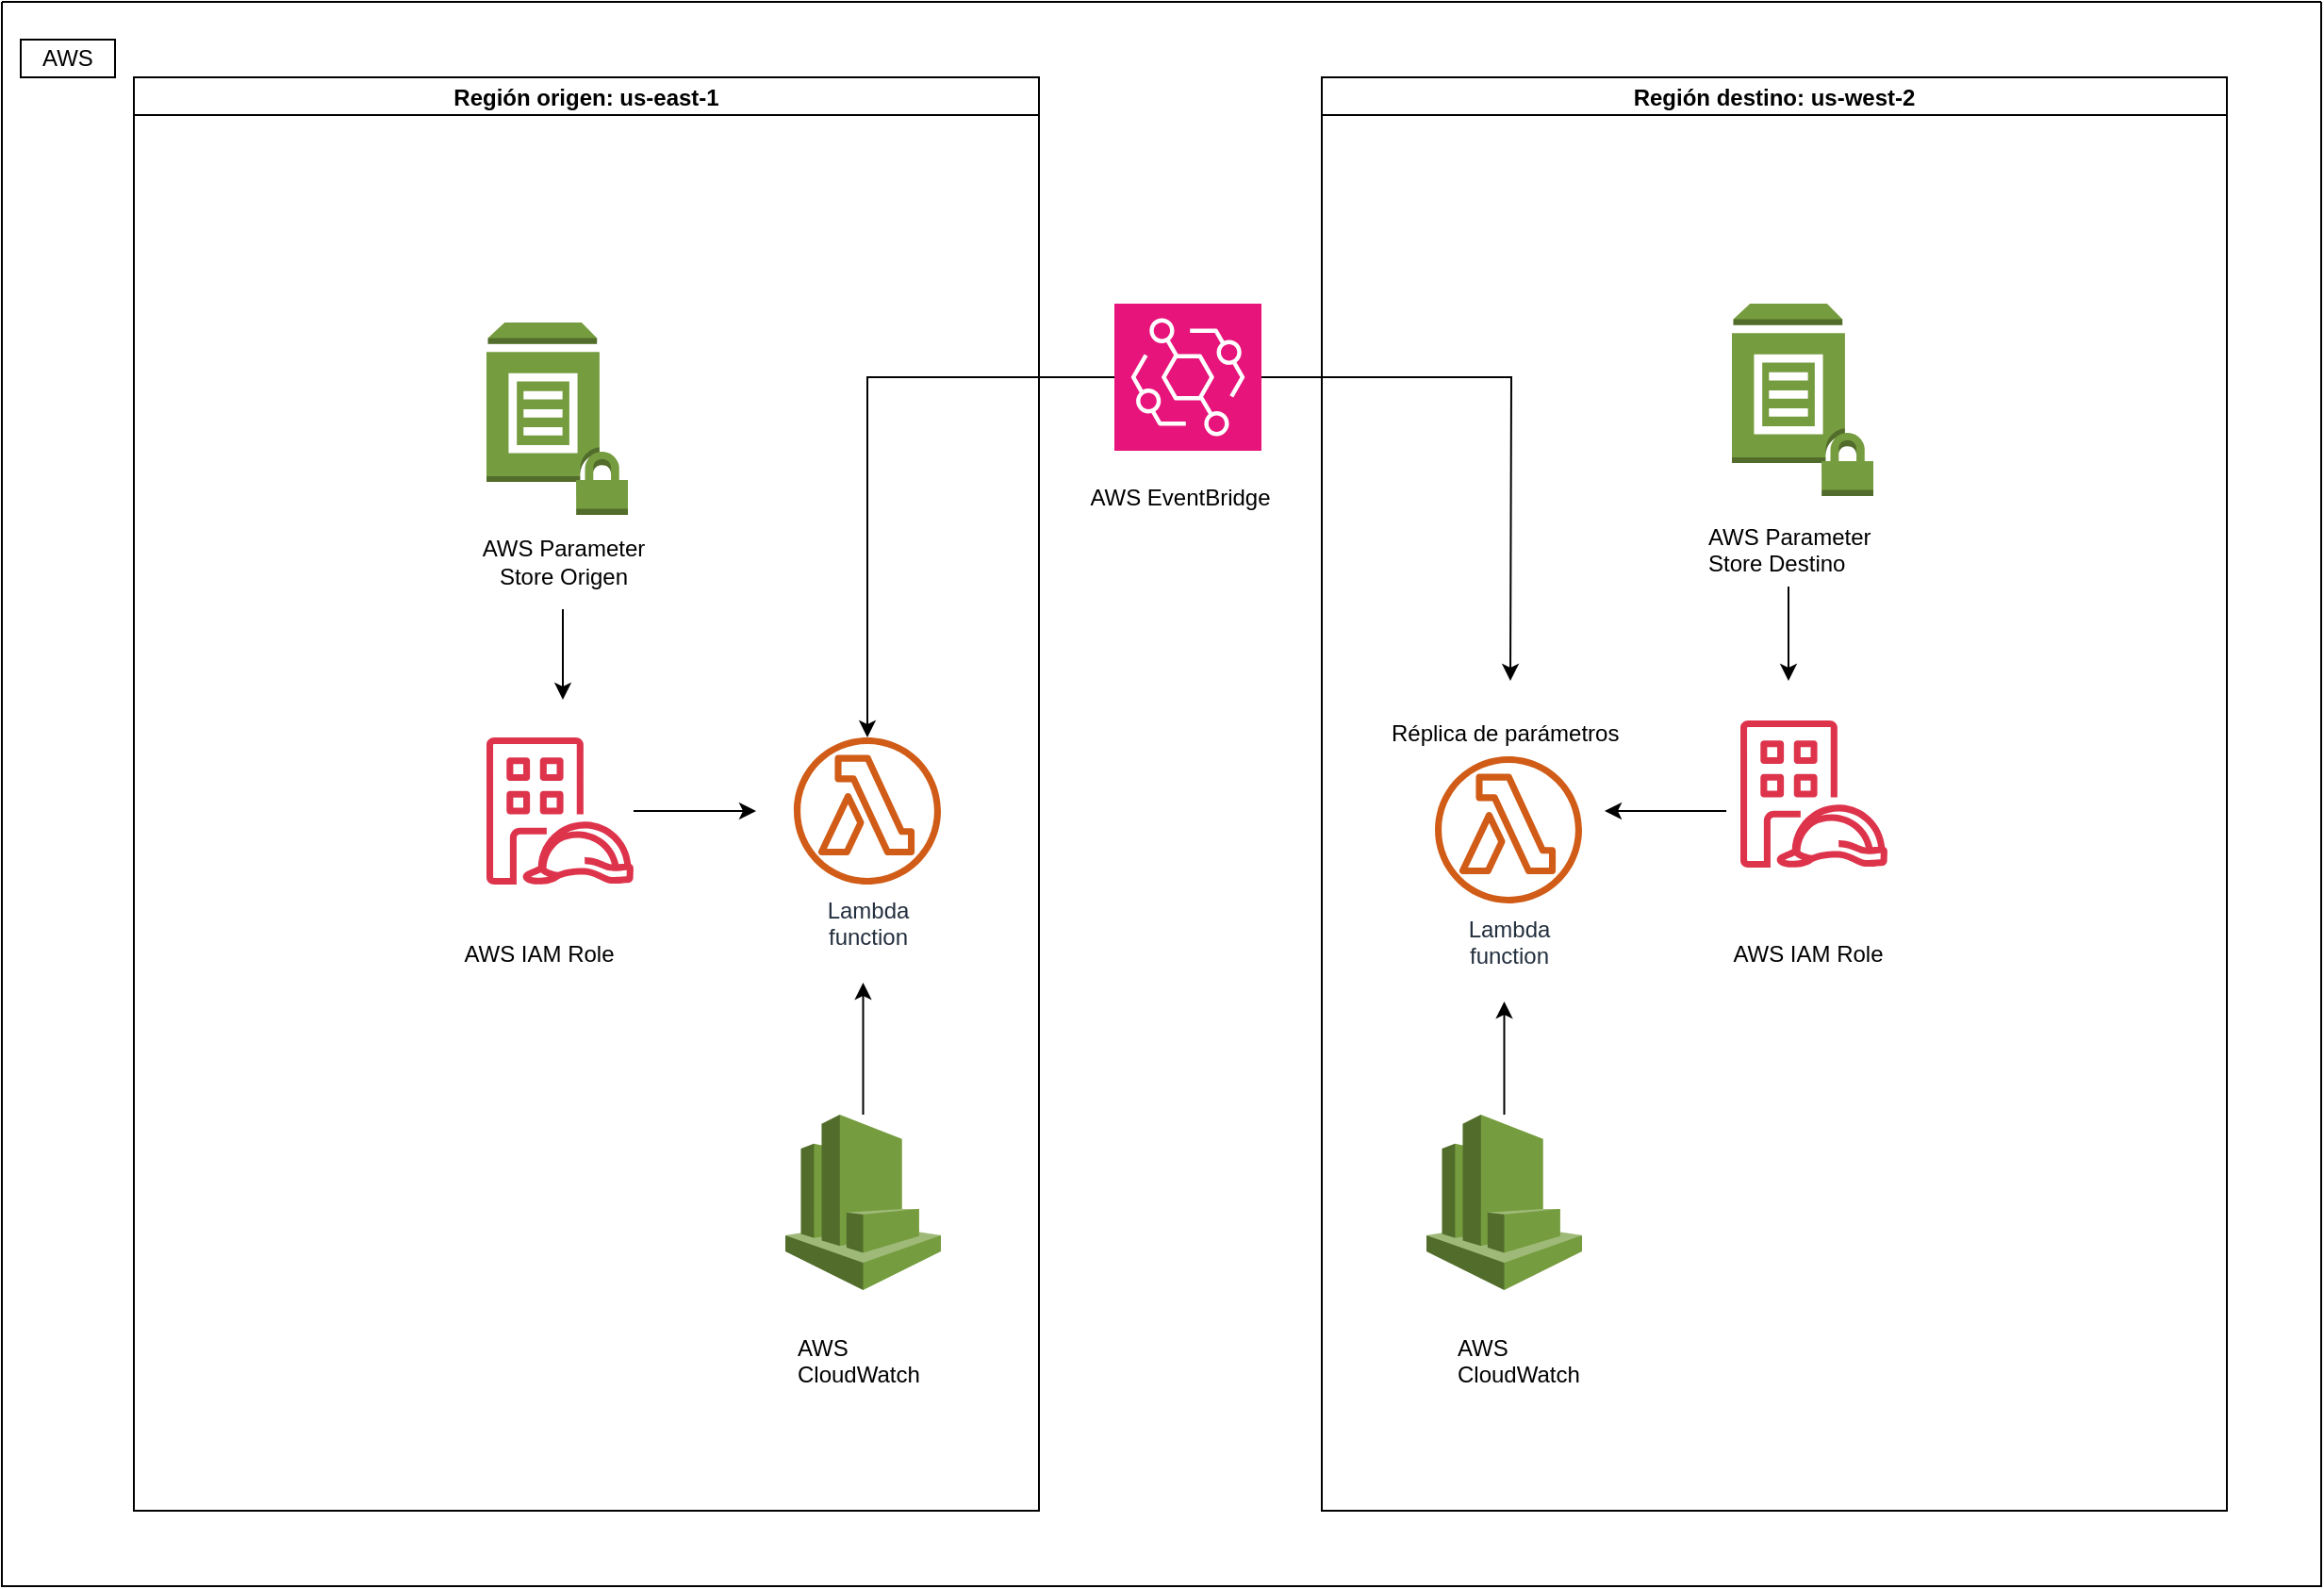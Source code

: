 <mxfile version="24.7.1" type="github">
  <diagram id="Ht1M8jgEwFfnCIfOTk4-" name="Page-1">
    <mxGraphModel dx="1323" dy="1207" grid="1" gridSize="10" guides="1" tooltips="1" connect="1" arrows="1" fold="1" page="1" pageScale="1" pageWidth="1169" pageHeight="827" background="#ffffff" math="0" shadow="0">
      <root>
        <mxCell id="0" />
        <mxCell id="1" parent="0" />
        <mxCell id="wMUD5X-A9GFCYnmL9H_o-32" style="edgeStyle=orthogonalEdgeStyle;rounded=0;orthogonalLoop=1;jettySize=auto;html=1;" edge="1" parent="1" source="VYMYHPz4Sc5OkGbCSFCF-7" target="wMUD5X-A9GFCYnmL9H_o-9">
          <mxGeometry relative="1" as="geometry" />
        </mxCell>
        <mxCell id="wMUD5X-A9GFCYnmL9H_o-33" style="edgeStyle=orthogonalEdgeStyle;rounded=0;orthogonalLoop=1;jettySize=auto;html=1;" edge="1" parent="1" source="VYMYHPz4Sc5OkGbCSFCF-7">
          <mxGeometry relative="1" as="geometry">
            <mxPoint x="910" y="360" as="targetPoint" />
          </mxGeometry>
        </mxCell>
        <mxCell id="VYMYHPz4Sc5OkGbCSFCF-7" value="" style="sketch=0;points=[[0,0,0],[0.25,0,0],[0.5,0,0],[0.75,0,0],[1,0,0],[0,1,0],[0.25,1,0],[0.5,1,0],[0.75,1,0],[1,1,0],[0,0.25,0],[0,0.5,0],[0,0.75,0],[1,0.25,0],[1,0.5,0],[1,0.75,0]];outlineConnect=0;fontColor=#232F3E;fillColor=#E7157B;strokeColor=#ffffff;dashed=0;verticalLabelPosition=bottom;verticalAlign=top;align=center;html=1;fontSize=12;fontStyle=0;aspect=fixed;shape=mxgraph.aws4.resourceIcon;resIcon=mxgraph.aws4.eventbridge;" parent="1" vertex="1">
          <mxGeometry x="700" y="160" width="78" height="78" as="geometry" />
        </mxCell>
        <mxCell id="VYMYHPz4Sc5OkGbCSFCF-8" value="AWS EventBridge" style="ellipse;whiteSpace=wrap;html=1;strokeColor=none;" parent="1" vertex="1">
          <mxGeometry x="680" y="238" width="110" height="50" as="geometry" />
        </mxCell>
        <mxCell id="wMUD5X-A9GFCYnmL9H_o-1" value="Región origen: us-east-1" style="swimlane;startSize=20;horizontal=1;containerType=tree;" vertex="1" parent="1">
          <mxGeometry x="180" y="40" width="480" height="760" as="geometry" />
        </mxCell>
        <mxCell id="wMUD5X-A9GFCYnmL9H_o-9" value="Lambda&lt;br&gt;function" style="outlineConnect=0;fontColor=#232F3E;gradientColor=none;fillColor=#D05C17;strokeColor=none;dashed=0;verticalLabelPosition=bottom;verticalAlign=top;align=center;html=1;fontSize=12;fontStyle=0;aspect=fixed;pointerEvents=1;shape=mxgraph.aws4.lambda_function;labelBackgroundColor=#ffffff;" vertex="1" parent="wMUD5X-A9GFCYnmL9H_o-1">
          <mxGeometry x="350" y="350" width="78" height="78" as="geometry" />
        </mxCell>
        <mxCell id="VYMYHPz4Sc5OkGbCSFCF-1" value="" style="outlineConnect=0;dashed=0;verticalLabelPosition=bottom;verticalAlign=top;align=center;html=1;shape=mxgraph.aws3.parameter_store;fillColor=#759C3E;gradientColor=none;" parent="wMUD5X-A9GFCYnmL9H_o-1" vertex="1">
          <mxGeometry x="187" y="130" width="75" height="102" as="geometry" />
        </mxCell>
        <mxCell id="wMUD5X-A9GFCYnmL9H_o-31" style="edgeStyle=orthogonalEdgeStyle;rounded=0;orthogonalLoop=1;jettySize=auto;html=1;" edge="1" parent="wMUD5X-A9GFCYnmL9H_o-1" source="VYMYHPz4Sc5OkGbCSFCF-5">
          <mxGeometry relative="1" as="geometry">
            <mxPoint x="227.5" y="330" as="targetPoint" />
          </mxGeometry>
        </mxCell>
        <mxCell id="VYMYHPz4Sc5OkGbCSFCF-5" value="AWS Parameter Store Origen" style="ellipse;whiteSpace=wrap;html=1;strokeColor=none;" parent="wMUD5X-A9GFCYnmL9H_o-1" vertex="1">
          <mxGeometry x="172.5" y="232" width="110" height="50" as="geometry" />
        </mxCell>
        <mxCell id="wMUD5X-A9GFCYnmL9H_o-17" style="edgeStyle=orthogonalEdgeStyle;rounded=0;orthogonalLoop=1;jettySize=auto;html=1;" edge="1" parent="wMUD5X-A9GFCYnmL9H_o-1" source="VYMYHPz4Sc5OkGbCSFCF-16">
          <mxGeometry relative="1" as="geometry">
            <mxPoint x="330" y="389" as="targetPoint" />
          </mxGeometry>
        </mxCell>
        <mxCell id="VYMYHPz4Sc5OkGbCSFCF-16" value="" style="sketch=0;outlineConnect=0;fontColor=#232F3E;gradientColor=none;fillColor=#DD344C;strokeColor=none;dashed=0;verticalLabelPosition=bottom;verticalAlign=top;align=center;html=1;fontSize=12;fontStyle=0;aspect=fixed;pointerEvents=1;shape=mxgraph.aws4.identity_access_management_iam_roles_anywhere;" parent="wMUD5X-A9GFCYnmL9H_o-1" vertex="1">
          <mxGeometry x="187" y="350" width="78" height="78" as="geometry" />
        </mxCell>
        <mxCell id="VYMYHPz4Sc5OkGbCSFCF-18" value="AWS IAM Role" style="ellipse;whiteSpace=wrap;html=1;strokeColor=none;" parent="wMUD5X-A9GFCYnmL9H_o-1" vertex="1">
          <mxGeometry x="160" y="440" width="110" height="50" as="geometry" />
        </mxCell>
        <mxCell id="wMUD5X-A9GFCYnmL9H_o-24" style="edgeStyle=orthogonalEdgeStyle;rounded=0;orthogonalLoop=1;jettySize=auto;html=1;" edge="1" parent="wMUD5X-A9GFCYnmL9H_o-1" source="wMUD5X-A9GFCYnmL9H_o-22">
          <mxGeometry relative="1" as="geometry">
            <mxPoint x="386.75" y="480" as="targetPoint" />
          </mxGeometry>
        </mxCell>
        <mxCell id="wMUD5X-A9GFCYnmL9H_o-22" value="" style="outlineConnect=0;dashed=0;verticalLabelPosition=bottom;verticalAlign=top;align=center;html=1;shape=mxgraph.aws3.cloudwatch;fillColor=#759C3E;gradientColor=none;" vertex="1" parent="wMUD5X-A9GFCYnmL9H_o-1">
          <mxGeometry x="345.5" y="550" width="82.5" height="93" as="geometry" />
        </mxCell>
        <mxCell id="wMUD5X-A9GFCYnmL9H_o-23" value="AWS CloudWatch" style="text;whiteSpace=wrap;" vertex="1" parent="wMUD5X-A9GFCYnmL9H_o-1">
          <mxGeometry x="350" y="660" width="90" height="40" as="geometry" />
        </mxCell>
        <mxCell id="wMUD5X-A9GFCYnmL9H_o-6" value="Región destino: us-west-2" style="swimlane;startSize=20;horizontal=1;containerType=tree;swimlaneFillColor=none;labelBackgroundColor=default;" vertex="1" parent="1">
          <mxGeometry x="810" y="40" width="480" height="760" as="geometry" />
        </mxCell>
        <mxCell id="VYMYHPz4Sc5OkGbCSFCF-20" value="" style="outlineConnect=0;dashed=0;verticalLabelPosition=bottom;verticalAlign=top;align=center;html=1;shape=mxgraph.aws3.parameter_store;fillColor=#759C3E;gradientColor=none;" parent="wMUD5X-A9GFCYnmL9H_o-6" vertex="1">
          <mxGeometry x="217.5" y="120" width="75" height="102" as="geometry" />
        </mxCell>
        <mxCell id="wMUD5X-A9GFCYnmL9H_o-30" style="edgeStyle=orthogonalEdgeStyle;rounded=0;orthogonalLoop=1;jettySize=auto;html=1;" edge="1" parent="wMUD5X-A9GFCYnmL9H_o-6" source="VYMYHPz4Sc5OkGbCSFCF-19">
          <mxGeometry relative="1" as="geometry">
            <mxPoint x="247.5" y="320" as="targetPoint" />
          </mxGeometry>
        </mxCell>
        <mxCell id="VYMYHPz4Sc5OkGbCSFCF-19" value="AWS Parameter Store Destino" style="text;whiteSpace=wrap;" parent="wMUD5X-A9GFCYnmL9H_o-6" vertex="1">
          <mxGeometry x="202.5" y="230" width="90" height="40" as="geometry" />
        </mxCell>
        <mxCell id="wMUD5X-A9GFCYnmL9H_o-25" style="edgeStyle=orthogonalEdgeStyle;rounded=0;orthogonalLoop=1;jettySize=auto;html=1;" edge="1" parent="wMUD5X-A9GFCYnmL9H_o-6" source="VYMYHPz4Sc5OkGbCSFCF-29">
          <mxGeometry relative="1" as="geometry">
            <mxPoint x="96.75" y="490" as="targetPoint" />
          </mxGeometry>
        </mxCell>
        <mxCell id="VYMYHPz4Sc5OkGbCSFCF-29" value="" style="outlineConnect=0;dashed=0;verticalLabelPosition=bottom;verticalAlign=top;align=center;html=1;shape=mxgraph.aws3.cloudwatch;fillColor=#759C3E;gradientColor=none;" parent="wMUD5X-A9GFCYnmL9H_o-6" vertex="1">
          <mxGeometry x="55.5" y="550" width="82.5" height="93" as="geometry" />
        </mxCell>
        <mxCell id="VYMYHPz4Sc5OkGbCSFCF-30" value="AWS CloudWatch" style="text;whiteSpace=wrap;" parent="wMUD5X-A9GFCYnmL9H_o-6" vertex="1">
          <mxGeometry x="70" y="660" width="90" height="40" as="geometry" />
        </mxCell>
        <mxCell id="UEzPUAAOIrF-is8g5C7q-115" value="Lambda&lt;br&gt;function" style="outlineConnect=0;fontColor=#232F3E;gradientColor=none;fillColor=#D05C17;strokeColor=none;dashed=0;verticalLabelPosition=bottom;verticalAlign=top;align=center;html=1;fontSize=12;fontStyle=0;aspect=fixed;pointerEvents=1;shape=mxgraph.aws4.lambda_function;labelBackgroundColor=#ffffff;" parent="wMUD5X-A9GFCYnmL9H_o-6" vertex="1">
          <mxGeometry x="60" y="360" width="78" height="78" as="geometry" />
        </mxCell>
        <mxCell id="wMUD5X-A9GFCYnmL9H_o-21" style="edgeStyle=orthogonalEdgeStyle;rounded=0;orthogonalLoop=1;jettySize=auto;html=1;" edge="1" parent="wMUD5X-A9GFCYnmL9H_o-6">
          <mxGeometry relative="1" as="geometry">
            <mxPoint x="150" y="389" as="targetPoint" />
            <mxPoint x="214.536" y="389" as="sourcePoint" />
          </mxGeometry>
        </mxCell>
        <mxCell id="wMUD5X-A9GFCYnmL9H_o-12" value="AWS IAM Role" style="ellipse;whiteSpace=wrap;html=1;strokeColor=none;" vertex="1" parent="wMUD5X-A9GFCYnmL9H_o-6">
          <mxGeometry x="202.5" y="440" width="110" height="50" as="geometry" />
        </mxCell>
        <mxCell id="wMUD5X-A9GFCYnmL9H_o-26" value="" style="sketch=0;outlineConnect=0;fontColor=#232F3E;gradientColor=none;fillColor=#DD344C;strokeColor=none;dashed=0;verticalLabelPosition=bottom;verticalAlign=top;align=center;html=1;fontSize=12;fontStyle=0;aspect=fixed;pointerEvents=1;shape=mxgraph.aws4.identity_access_management_iam_roles_anywhere;" vertex="1" parent="wMUD5X-A9GFCYnmL9H_o-6">
          <mxGeometry x="222" y="341" width="78" height="78" as="geometry" />
        </mxCell>
        <mxCell id="wMUD5X-A9GFCYnmL9H_o-36" value="" style="swimlane;startSize=0;" vertex="1" parent="1">
          <mxGeometry x="110" width="1230" height="840" as="geometry" />
        </mxCell>
        <mxCell id="wMUD5X-A9GFCYnmL9H_o-39" value="AWS" style="rounded=0;whiteSpace=wrap;html=1;labelBackgroundColor=default;" vertex="1" parent="wMUD5X-A9GFCYnmL9H_o-36">
          <mxGeometry x="10" y="20" width="50" height="20" as="geometry" />
        </mxCell>
        <mxCell id="VYMYHPz4Sc5OkGbCSFCF-24" value="Réplica de parámetros" style="text;whiteSpace=wrap;" parent="wMUD5X-A9GFCYnmL9H_o-36" vertex="1">
          <mxGeometry x="735.25" y="374" width="123" height="40" as="geometry" />
        </mxCell>
      </root>
    </mxGraphModel>
  </diagram>
</mxfile>
